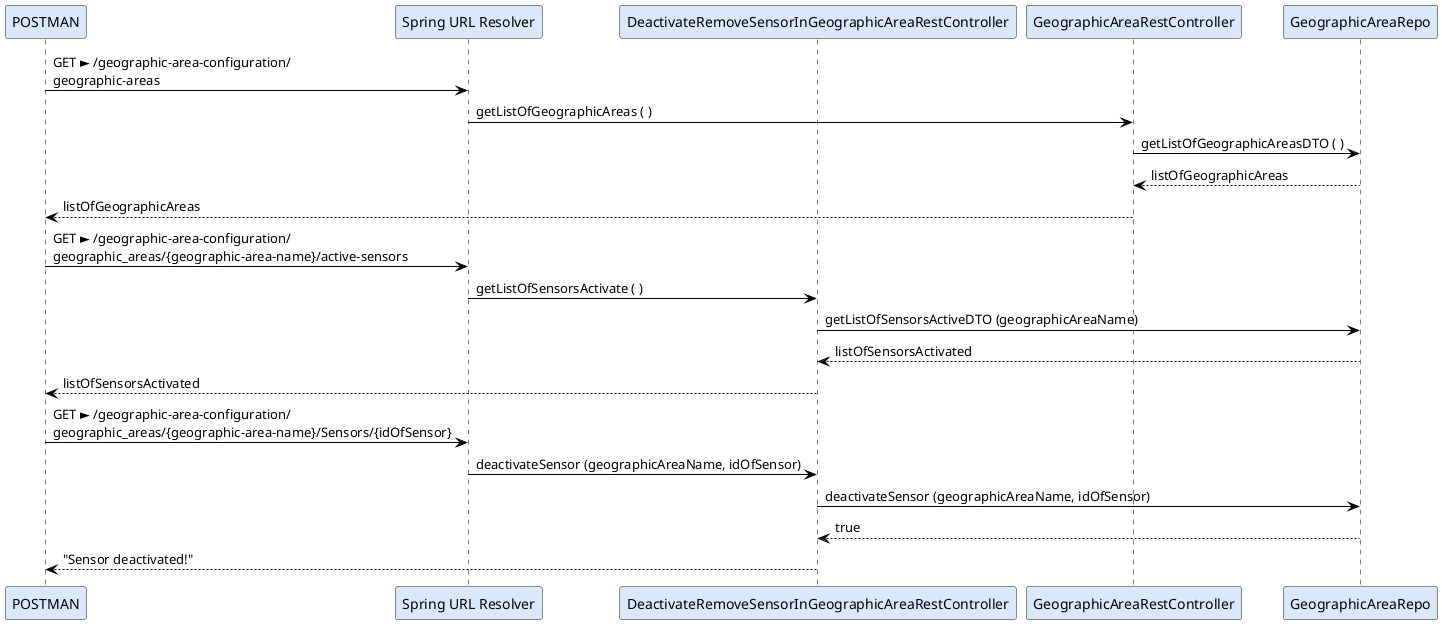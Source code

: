 @startuml
participant "POSTMAN" as U #DAE8FC
participant "Spring URL Resolver" as SR #DAE8FC
participant "DeactivateRemoveSensorInGeographicAreaRestController" as C #DAE8FC
participant "GeographicAreaRestController" as GR #DAE8FC

participant "GeographicAreaRepo" as R #DAE8FC





skinparam actor {
	BorderColor 6C8EBF
}

skinparam participant {
	BorderColor 6C8EBF
}

skinparam shadowing false

skinparam sequence {
	ArrowColor BLACK
	ActorBorderColor DeepSkyBlue
	LifeLineBorderColor BLACK
}

U -> SR:  GET ► /geographic-area-configuration/\ngeographic-areas

SR -> GR: getListOfGeographicAreas ( )

GR -> R: getListOfGeographicAreasDTO ( )

R --> GR: listOfGeographicAreas

GR --> U: listOfGeographicAreas

U-> SR:  GET ► /geographic-area-configuration/\ngeographic_areas/{geographic-area-name}/active-sensors

SR -> C: getListOfSensorsActivate ( )

C -> R: getListOfSensorsActiveDTO (geographicAreaName)

R --> C: listOfSensorsActivated

C --> U: listOfSensorsActivated

U-> SR:  GET ► /geographic-area-configuration/\ngeographic_areas/{geographic-area-name}/Sensors/{idOfSensor}

SR -> C: deactivateSensor (geographicAreaName, idOfSensor)

C -> R: deactivateSensor (geographicAreaName, idOfSensor)

R --> C: true

C --> U: "Sensor deactivated!"

@enduml